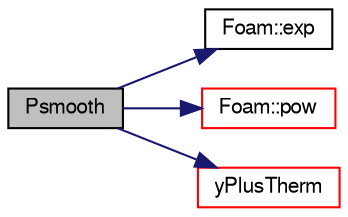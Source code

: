 digraph "Psmooth"
{
  bgcolor="transparent";
  edge [fontname="FreeSans",fontsize="10",labelfontname="FreeSans",labelfontsize="10"];
  node [fontname="FreeSans",fontsize="10",shape=record];
  rankdir="LR";
  Node354 [label="Psmooth",height=0.2,width=0.4,color="black", fillcolor="grey75", style="filled", fontcolor="black"];
  Node354 -> Node355 [color="midnightblue",fontsize="10",style="solid",fontname="FreeSans"];
  Node355 [label="Foam::exp",height=0.2,width=0.4,color="black",URL="$a21124.html#a12bca6c677fcf0977532179c3cb9bb89"];
  Node354 -> Node356 [color="midnightblue",fontsize="10",style="solid",fontname="FreeSans"];
  Node356 [label="Foam::pow",height=0.2,width=0.4,color="red",URL="$a21124.html#a7500c8e9d27a442adc75e287de074c7c"];
  Node354 -> Node360 [color="midnightblue",fontsize="10",style="solid",fontname="FreeSans"];
  Node360 [label="yPlusTherm",height=0.2,width=0.4,color="red",URL="$a30950.html#a9785c9a0d1e4a659334db330c7d640ca",tooltip="Calculate y+ at the edge of the thermal laminar sublayer. "];
}

